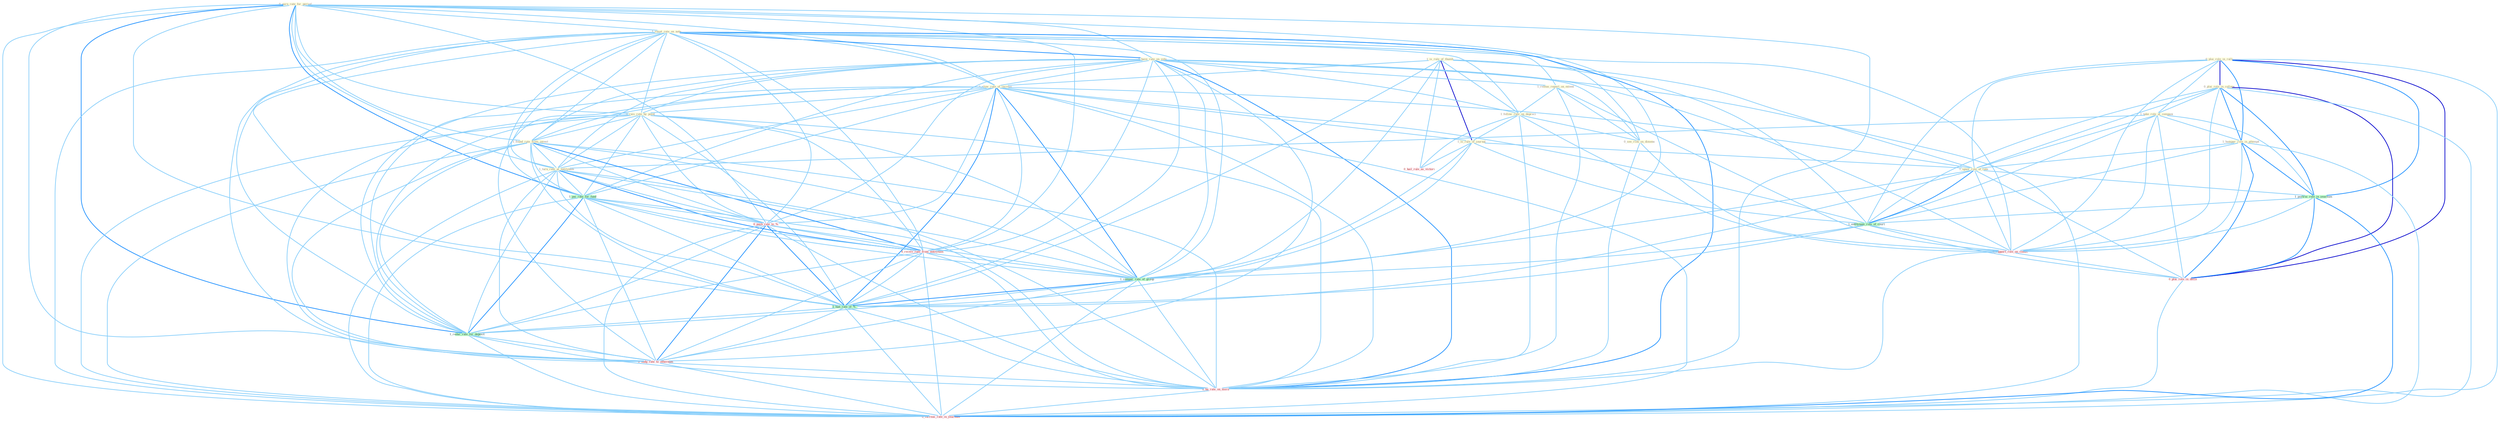 Graph G{ 
    node
    [shape=polygon,style=filled,width=.5,height=.06,color="#BDFCC9",fixedsize=true,fontsize=4,
    fontcolor="#2f4f4f"];
    {node
    [color="#ffffe0", fontcolor="#8b7d6b"] "0_plai_role_in_ralli " "0_earn_rate_for_period " "1_is_rule_of_thumb " "0_plai_role_in_collaps " "1_reset_rate_on_note " "1_have_rate_on_vote " "1_slow_rate_of_increas " "1_take_role_at_compani " "0_rais_rate_by_point " "1_releas_report_on_extent " "1_found_rate_from_invest " "1_follow_rule_on_depreci " "1_is_rule_of_journal " "1_hamper_role_in_attempt " "0_see_risk_on_dimens " "1_ignor_role_of_rate " "1_turn_rate_at_entitynam "}
{node [color="#fff0f5", fontcolor="#b22222"] "0_push_rate_to_% " "0_receiv_rate_from_entitynam " "0_support_role_on_condit " "0_hail_rule_as_victori " "0_nudg_rate_to_othernum " "0_plai_role_in_decis " "0_ha_rate_on_morn " "0_increas_rate_in_yearnum "}
edge [color="#B0E2FF"];

	"0_plai_role_in_ralli " -- "0_plai_role_in_collaps " [w="3", color="#0000cd" , len=0.6];
	"0_plai_role_in_ralli " -- "1_take_role_at_compani " [w="1", color="#87cefa" ];
	"0_plai_role_in_ralli " -- "1_hamper_role_in_attempt " [w="2", color="#1e90ff" , len=0.8];
	"0_plai_role_in_ralli " -- "1_ignor_role_of_rate " [w="1", color="#87cefa" ];
	"0_plai_role_in_ralli " -- "1_portrai_role_in_yearnum " [w="2", color="#1e90ff" , len=0.8];
	"0_plai_role_in_ralli " -- "1_entitynam_role_of_court " [w="1", color="#87cefa" ];
	"0_plai_role_in_ralli " -- "0_support_role_on_condit " [w="1", color="#87cefa" ];
	"0_plai_role_in_ralli " -- "0_plai_role_in_decis " [w="3", color="#0000cd" , len=0.6];
	"0_plai_role_in_ralli " -- "0_increas_rate_in_yearnum " [w="1", color="#87cefa" ];
	"0_earn_rate_for_period " -- "1_reset_rate_on_note " [w="1", color="#87cefa" ];
	"0_earn_rate_for_period " -- "1_have_rate_on_vote " [w="1", color="#87cefa" ];
	"0_earn_rate_for_period " -- "1_slow_rate_of_increas " [w="1", color="#87cefa" ];
	"0_earn_rate_for_period " -- "0_rais_rate_by_point " [w="1", color="#87cefa" ];
	"0_earn_rate_for_period " -- "1_found_rate_from_invest " [w="1", color="#87cefa" ];
	"0_earn_rate_for_period " -- "1_turn_rate_at_entitynam " [w="1", color="#87cefa" ];
	"0_earn_rate_for_period " -- "1_pai_rate_for_fund " [w="2", color="#1e90ff" , len=0.8];
	"0_earn_rate_for_period " -- "0_push_rate_to_% " [w="1", color="#87cefa" ];
	"0_earn_rate_for_period " -- "0_receiv_rate_from_entitynam " [w="1", color="#87cefa" ];
	"0_earn_rate_for_period " -- "1_compar_rate_of_group " [w="1", color="#87cefa" ];
	"0_earn_rate_for_period " -- "1_had_rate_of_% " [w="1", color="#87cefa" ];
	"0_earn_rate_for_period " -- "1_reduc_rate_for_deposit " [w="2", color="#1e90ff" , len=0.8];
	"0_earn_rate_for_period " -- "0_nudg_rate_to_othernum " [w="1", color="#87cefa" ];
	"0_earn_rate_for_period " -- "0_ha_rate_on_morn " [w="1", color="#87cefa" ];
	"0_earn_rate_for_period " -- "0_increas_rate_in_yearnum " [w="1", color="#87cefa" ];
	"1_is_rule_of_thumb " -- "1_slow_rate_of_increas " [w="1", color="#87cefa" ];
	"1_is_rule_of_thumb " -- "1_follow_rule_on_depreci " [w="1", color="#87cefa" ];
	"1_is_rule_of_thumb " -- "1_is_rule_of_journal " [w="3", color="#0000cd" , len=0.6];
	"1_is_rule_of_thumb " -- "1_ignor_role_of_rate " [w="1", color="#87cefa" ];
	"1_is_rule_of_thumb " -- "1_entitynam_role_of_court " [w="1", color="#87cefa" ];
	"1_is_rule_of_thumb " -- "1_compar_rate_of_group " [w="1", color="#87cefa" ];
	"1_is_rule_of_thumb " -- "1_had_rate_of_% " [w="1", color="#87cefa" ];
	"1_is_rule_of_thumb " -- "0_hail_rule_as_victori " [w="1", color="#87cefa" ];
	"0_plai_role_in_collaps " -- "1_take_role_at_compani " [w="1", color="#87cefa" ];
	"0_plai_role_in_collaps " -- "1_hamper_role_in_attempt " [w="2", color="#1e90ff" , len=0.8];
	"0_plai_role_in_collaps " -- "1_ignor_role_of_rate " [w="1", color="#87cefa" ];
	"0_plai_role_in_collaps " -- "1_portrai_role_in_yearnum " [w="2", color="#1e90ff" , len=0.8];
	"0_plai_role_in_collaps " -- "1_entitynam_role_of_court " [w="1", color="#87cefa" ];
	"0_plai_role_in_collaps " -- "0_support_role_on_condit " [w="1", color="#87cefa" ];
	"0_plai_role_in_collaps " -- "0_plai_role_in_decis " [w="3", color="#0000cd" , len=0.6];
	"0_plai_role_in_collaps " -- "0_increas_rate_in_yearnum " [w="1", color="#87cefa" ];
	"1_reset_rate_on_note " -- "1_have_rate_on_vote " [w="2", color="#1e90ff" , len=0.8];
	"1_reset_rate_on_note " -- "1_slow_rate_of_increas " [w="1", color="#87cefa" ];
	"1_reset_rate_on_note " -- "0_rais_rate_by_point " [w="1", color="#87cefa" ];
	"1_reset_rate_on_note " -- "1_releas_report_on_extent " [w="1", color="#87cefa" ];
	"1_reset_rate_on_note " -- "1_found_rate_from_invest " [w="1", color="#87cefa" ];
	"1_reset_rate_on_note " -- "1_follow_rule_on_depreci " [w="1", color="#87cefa" ];
	"1_reset_rate_on_note " -- "0_see_risk_on_dimens " [w="1", color="#87cefa" ];
	"1_reset_rate_on_note " -- "1_turn_rate_at_entitynam " [w="1", color="#87cefa" ];
	"1_reset_rate_on_note " -- "1_pai_rate_for_fund " [w="1", color="#87cefa" ];
	"1_reset_rate_on_note " -- "0_push_rate_to_% " [w="1", color="#87cefa" ];
	"1_reset_rate_on_note " -- "0_receiv_rate_from_entitynam " [w="1", color="#87cefa" ];
	"1_reset_rate_on_note " -- "1_compar_rate_of_group " [w="1", color="#87cefa" ];
	"1_reset_rate_on_note " -- "0_support_role_on_condit " [w="1", color="#87cefa" ];
	"1_reset_rate_on_note " -- "1_had_rate_of_% " [w="1", color="#87cefa" ];
	"1_reset_rate_on_note " -- "1_reduc_rate_for_deposit " [w="1", color="#87cefa" ];
	"1_reset_rate_on_note " -- "0_nudg_rate_to_othernum " [w="1", color="#87cefa" ];
	"1_reset_rate_on_note " -- "0_ha_rate_on_morn " [w="2", color="#1e90ff" , len=0.8];
	"1_reset_rate_on_note " -- "0_increas_rate_in_yearnum " [w="1", color="#87cefa" ];
	"1_have_rate_on_vote " -- "1_slow_rate_of_increas " [w="1", color="#87cefa" ];
	"1_have_rate_on_vote " -- "0_rais_rate_by_point " [w="1", color="#87cefa" ];
	"1_have_rate_on_vote " -- "1_releas_report_on_extent " [w="1", color="#87cefa" ];
	"1_have_rate_on_vote " -- "1_found_rate_from_invest " [w="1", color="#87cefa" ];
	"1_have_rate_on_vote " -- "1_follow_rule_on_depreci " [w="1", color="#87cefa" ];
	"1_have_rate_on_vote " -- "0_see_risk_on_dimens " [w="1", color="#87cefa" ];
	"1_have_rate_on_vote " -- "1_turn_rate_at_entitynam " [w="1", color="#87cefa" ];
	"1_have_rate_on_vote " -- "1_pai_rate_for_fund " [w="1", color="#87cefa" ];
	"1_have_rate_on_vote " -- "0_push_rate_to_% " [w="1", color="#87cefa" ];
	"1_have_rate_on_vote " -- "0_receiv_rate_from_entitynam " [w="1", color="#87cefa" ];
	"1_have_rate_on_vote " -- "1_compar_rate_of_group " [w="1", color="#87cefa" ];
	"1_have_rate_on_vote " -- "0_support_role_on_condit " [w="1", color="#87cefa" ];
	"1_have_rate_on_vote " -- "1_had_rate_of_% " [w="1", color="#87cefa" ];
	"1_have_rate_on_vote " -- "1_reduc_rate_for_deposit " [w="1", color="#87cefa" ];
	"1_have_rate_on_vote " -- "0_nudg_rate_to_othernum " [w="1", color="#87cefa" ];
	"1_have_rate_on_vote " -- "0_ha_rate_on_morn " [w="2", color="#1e90ff" , len=0.8];
	"1_have_rate_on_vote " -- "0_increas_rate_in_yearnum " [w="1", color="#87cefa" ];
	"1_slow_rate_of_increas " -- "0_rais_rate_by_point " [w="1", color="#87cefa" ];
	"1_slow_rate_of_increas " -- "1_found_rate_from_invest " [w="1", color="#87cefa" ];
	"1_slow_rate_of_increas " -- "1_is_rule_of_journal " [w="1", color="#87cefa" ];
	"1_slow_rate_of_increas " -- "1_ignor_role_of_rate " [w="1", color="#87cefa" ];
	"1_slow_rate_of_increas " -- "1_turn_rate_at_entitynam " [w="1", color="#87cefa" ];
	"1_slow_rate_of_increas " -- "1_pai_rate_for_fund " [w="1", color="#87cefa" ];
	"1_slow_rate_of_increas " -- "0_push_rate_to_% " [w="1", color="#87cefa" ];
	"1_slow_rate_of_increas " -- "1_entitynam_role_of_court " [w="1", color="#87cefa" ];
	"1_slow_rate_of_increas " -- "0_receiv_rate_from_entitynam " [w="1", color="#87cefa" ];
	"1_slow_rate_of_increas " -- "1_compar_rate_of_group " [w="2", color="#1e90ff" , len=0.8];
	"1_slow_rate_of_increas " -- "1_had_rate_of_% " [w="2", color="#1e90ff" , len=0.8];
	"1_slow_rate_of_increas " -- "1_reduc_rate_for_deposit " [w="1", color="#87cefa" ];
	"1_slow_rate_of_increas " -- "0_nudg_rate_to_othernum " [w="1", color="#87cefa" ];
	"1_slow_rate_of_increas " -- "0_ha_rate_on_morn " [w="1", color="#87cefa" ];
	"1_slow_rate_of_increas " -- "0_increas_rate_in_yearnum " [w="1", color="#87cefa" ];
	"1_take_role_at_compani " -- "1_hamper_role_in_attempt " [w="1", color="#87cefa" ];
	"1_take_role_at_compani " -- "1_ignor_role_of_rate " [w="1", color="#87cefa" ];
	"1_take_role_at_compani " -- "1_turn_rate_at_entitynam " [w="1", color="#87cefa" ];
	"1_take_role_at_compani " -- "1_portrai_role_in_yearnum " [w="1", color="#87cefa" ];
	"1_take_role_at_compani " -- "1_entitynam_role_of_court " [w="1", color="#87cefa" ];
	"1_take_role_at_compani " -- "0_support_role_on_condit " [w="1", color="#87cefa" ];
	"1_take_role_at_compani " -- "0_plai_role_in_decis " [w="1", color="#87cefa" ];
	"0_rais_rate_by_point " -- "1_found_rate_from_invest " [w="1", color="#87cefa" ];
	"0_rais_rate_by_point " -- "1_turn_rate_at_entitynam " [w="1", color="#87cefa" ];
	"0_rais_rate_by_point " -- "1_pai_rate_for_fund " [w="1", color="#87cefa" ];
	"0_rais_rate_by_point " -- "0_push_rate_to_% " [w="1", color="#87cefa" ];
	"0_rais_rate_by_point " -- "0_receiv_rate_from_entitynam " [w="1", color="#87cefa" ];
	"0_rais_rate_by_point " -- "1_compar_rate_of_group " [w="1", color="#87cefa" ];
	"0_rais_rate_by_point " -- "1_had_rate_of_% " [w="1", color="#87cefa" ];
	"0_rais_rate_by_point " -- "1_reduc_rate_for_deposit " [w="1", color="#87cefa" ];
	"0_rais_rate_by_point " -- "0_nudg_rate_to_othernum " [w="1", color="#87cefa" ];
	"0_rais_rate_by_point " -- "0_ha_rate_on_morn " [w="1", color="#87cefa" ];
	"0_rais_rate_by_point " -- "0_increas_rate_in_yearnum " [w="1", color="#87cefa" ];
	"1_releas_report_on_extent " -- "1_follow_rule_on_depreci " [w="1", color="#87cefa" ];
	"1_releas_report_on_extent " -- "0_see_risk_on_dimens " [w="1", color="#87cefa" ];
	"1_releas_report_on_extent " -- "0_support_role_on_condit " [w="1", color="#87cefa" ];
	"1_releas_report_on_extent " -- "0_ha_rate_on_morn " [w="1", color="#87cefa" ];
	"1_found_rate_from_invest " -- "1_turn_rate_at_entitynam " [w="1", color="#87cefa" ];
	"1_found_rate_from_invest " -- "1_pai_rate_for_fund " [w="1", color="#87cefa" ];
	"1_found_rate_from_invest " -- "0_push_rate_to_% " [w="1", color="#87cefa" ];
	"1_found_rate_from_invest " -- "0_receiv_rate_from_entitynam " [w="2", color="#1e90ff" , len=0.8];
	"1_found_rate_from_invest " -- "1_compar_rate_of_group " [w="1", color="#87cefa" ];
	"1_found_rate_from_invest " -- "1_had_rate_of_% " [w="1", color="#87cefa" ];
	"1_found_rate_from_invest " -- "1_reduc_rate_for_deposit " [w="1", color="#87cefa" ];
	"1_found_rate_from_invest " -- "0_nudg_rate_to_othernum " [w="1", color="#87cefa" ];
	"1_found_rate_from_invest " -- "0_ha_rate_on_morn " [w="1", color="#87cefa" ];
	"1_found_rate_from_invest " -- "0_increas_rate_in_yearnum " [w="1", color="#87cefa" ];
	"1_follow_rule_on_depreci " -- "1_is_rule_of_journal " [w="1", color="#87cefa" ];
	"1_follow_rule_on_depreci " -- "0_see_risk_on_dimens " [w="1", color="#87cefa" ];
	"1_follow_rule_on_depreci " -- "0_support_role_on_condit " [w="1", color="#87cefa" ];
	"1_follow_rule_on_depreci " -- "0_hail_rule_as_victori " [w="1", color="#87cefa" ];
	"1_follow_rule_on_depreci " -- "0_ha_rate_on_morn " [w="1", color="#87cefa" ];
	"1_is_rule_of_journal " -- "1_ignor_role_of_rate " [w="1", color="#87cefa" ];
	"1_is_rule_of_journal " -- "1_entitynam_role_of_court " [w="1", color="#87cefa" ];
	"1_is_rule_of_journal " -- "1_compar_rate_of_group " [w="1", color="#87cefa" ];
	"1_is_rule_of_journal " -- "1_had_rate_of_% " [w="1", color="#87cefa" ];
	"1_is_rule_of_journal " -- "0_hail_rule_as_victori " [w="1", color="#87cefa" ];
	"1_hamper_role_in_attempt " -- "1_ignor_role_of_rate " [w="1", color="#87cefa" ];
	"1_hamper_role_in_attempt " -- "1_portrai_role_in_yearnum " [w="2", color="#1e90ff" , len=0.8];
	"1_hamper_role_in_attempt " -- "1_entitynam_role_of_court " [w="1", color="#87cefa" ];
	"1_hamper_role_in_attempt " -- "0_support_role_on_condit " [w="1", color="#87cefa" ];
	"1_hamper_role_in_attempt " -- "0_plai_role_in_decis " [w="2", color="#1e90ff" , len=0.8];
	"1_hamper_role_in_attempt " -- "0_increas_rate_in_yearnum " [w="1", color="#87cefa" ];
	"0_see_risk_on_dimens " -- "0_support_role_on_condit " [w="1", color="#87cefa" ];
	"0_see_risk_on_dimens " -- "0_ha_rate_on_morn " [w="1", color="#87cefa" ];
	"1_ignor_role_of_rate " -- "1_portrai_role_in_yearnum " [w="1", color="#87cefa" ];
	"1_ignor_role_of_rate " -- "1_entitynam_role_of_court " [w="2", color="#1e90ff" , len=0.8];
	"1_ignor_role_of_rate " -- "1_compar_rate_of_group " [w="1", color="#87cefa" ];
	"1_ignor_role_of_rate " -- "0_support_role_on_condit " [w="1", color="#87cefa" ];
	"1_ignor_role_of_rate " -- "1_had_rate_of_% " [w="1", color="#87cefa" ];
	"1_ignor_role_of_rate " -- "0_plai_role_in_decis " [w="1", color="#87cefa" ];
	"1_turn_rate_at_entitynam " -- "1_pai_rate_for_fund " [w="1", color="#87cefa" ];
	"1_turn_rate_at_entitynam " -- "0_push_rate_to_% " [w="1", color="#87cefa" ];
	"1_turn_rate_at_entitynam " -- "0_receiv_rate_from_entitynam " [w="2", color="#1e90ff" , len=0.8];
	"1_turn_rate_at_entitynam " -- "1_compar_rate_of_group " [w="1", color="#87cefa" ];
	"1_turn_rate_at_entitynam " -- "1_had_rate_of_% " [w="1", color="#87cefa" ];
	"1_turn_rate_at_entitynam " -- "1_reduc_rate_for_deposit " [w="1", color="#87cefa" ];
	"1_turn_rate_at_entitynam " -- "0_nudg_rate_to_othernum " [w="1", color="#87cefa" ];
	"1_turn_rate_at_entitynam " -- "0_ha_rate_on_morn " [w="1", color="#87cefa" ];
	"1_turn_rate_at_entitynam " -- "0_increas_rate_in_yearnum " [w="1", color="#87cefa" ];
	"1_portrai_role_in_yearnum " -- "1_entitynam_role_of_court " [w="1", color="#87cefa" ];
	"1_portrai_role_in_yearnum " -- "0_support_role_on_condit " [w="1", color="#87cefa" ];
	"1_portrai_role_in_yearnum " -- "0_plai_role_in_decis " [w="2", color="#1e90ff" , len=0.8];
	"1_portrai_role_in_yearnum " -- "0_increas_rate_in_yearnum " [w="2", color="#1e90ff" , len=0.8];
	"1_pai_rate_for_fund " -- "0_push_rate_to_% " [w="1", color="#87cefa" ];
	"1_pai_rate_for_fund " -- "0_receiv_rate_from_entitynam " [w="1", color="#87cefa" ];
	"1_pai_rate_for_fund " -- "1_compar_rate_of_group " [w="1", color="#87cefa" ];
	"1_pai_rate_for_fund " -- "1_had_rate_of_% " [w="1", color="#87cefa" ];
	"1_pai_rate_for_fund " -- "1_reduc_rate_for_deposit " [w="2", color="#1e90ff" , len=0.8];
	"1_pai_rate_for_fund " -- "0_nudg_rate_to_othernum " [w="1", color="#87cefa" ];
	"1_pai_rate_for_fund " -- "0_ha_rate_on_morn " [w="1", color="#87cefa" ];
	"1_pai_rate_for_fund " -- "0_increas_rate_in_yearnum " [w="1", color="#87cefa" ];
	"0_push_rate_to_% " -- "0_receiv_rate_from_entitynam " [w="1", color="#87cefa" ];
	"0_push_rate_to_% " -- "1_compar_rate_of_group " [w="1", color="#87cefa" ];
	"0_push_rate_to_% " -- "1_had_rate_of_% " [w="2", color="#1e90ff" , len=0.8];
	"0_push_rate_to_% " -- "1_reduc_rate_for_deposit " [w="1", color="#87cefa" ];
	"0_push_rate_to_% " -- "0_nudg_rate_to_othernum " [w="2", color="#1e90ff" , len=0.8];
	"0_push_rate_to_% " -- "0_ha_rate_on_morn " [w="1", color="#87cefa" ];
	"0_push_rate_to_% " -- "0_increas_rate_in_yearnum " [w="1", color="#87cefa" ];
	"1_entitynam_role_of_court " -- "1_compar_rate_of_group " [w="1", color="#87cefa" ];
	"1_entitynam_role_of_court " -- "0_support_role_on_condit " [w="1", color="#87cefa" ];
	"1_entitynam_role_of_court " -- "1_had_rate_of_% " [w="1", color="#87cefa" ];
	"1_entitynam_role_of_court " -- "0_plai_role_in_decis " [w="1", color="#87cefa" ];
	"0_receiv_rate_from_entitynam " -- "1_compar_rate_of_group " [w="1", color="#87cefa" ];
	"0_receiv_rate_from_entitynam " -- "1_had_rate_of_% " [w="1", color="#87cefa" ];
	"0_receiv_rate_from_entitynam " -- "1_reduc_rate_for_deposit " [w="1", color="#87cefa" ];
	"0_receiv_rate_from_entitynam " -- "0_nudg_rate_to_othernum " [w="1", color="#87cefa" ];
	"0_receiv_rate_from_entitynam " -- "0_ha_rate_on_morn " [w="1", color="#87cefa" ];
	"0_receiv_rate_from_entitynam " -- "0_increas_rate_in_yearnum " [w="1", color="#87cefa" ];
	"1_compar_rate_of_group " -- "1_had_rate_of_% " [w="2", color="#1e90ff" , len=0.8];
	"1_compar_rate_of_group " -- "1_reduc_rate_for_deposit " [w="1", color="#87cefa" ];
	"1_compar_rate_of_group " -- "0_nudg_rate_to_othernum " [w="1", color="#87cefa" ];
	"1_compar_rate_of_group " -- "0_ha_rate_on_morn " [w="1", color="#87cefa" ];
	"1_compar_rate_of_group " -- "0_increas_rate_in_yearnum " [w="1", color="#87cefa" ];
	"0_support_role_on_condit " -- "0_plai_role_in_decis " [w="1", color="#87cefa" ];
	"0_support_role_on_condit " -- "0_ha_rate_on_morn " [w="1", color="#87cefa" ];
	"1_had_rate_of_% " -- "1_reduc_rate_for_deposit " [w="1", color="#87cefa" ];
	"1_had_rate_of_% " -- "0_nudg_rate_to_othernum " [w="1", color="#87cefa" ];
	"1_had_rate_of_% " -- "0_ha_rate_on_morn " [w="1", color="#87cefa" ];
	"1_had_rate_of_% " -- "0_increas_rate_in_yearnum " [w="1", color="#87cefa" ];
	"1_reduc_rate_for_deposit " -- "0_nudg_rate_to_othernum " [w="1", color="#87cefa" ];
	"1_reduc_rate_for_deposit " -- "0_ha_rate_on_morn " [w="1", color="#87cefa" ];
	"1_reduc_rate_for_deposit " -- "0_increas_rate_in_yearnum " [w="1", color="#87cefa" ];
	"0_nudg_rate_to_othernum " -- "0_ha_rate_on_morn " [w="1", color="#87cefa" ];
	"0_nudg_rate_to_othernum " -- "0_increas_rate_in_yearnum " [w="1", color="#87cefa" ];
	"0_plai_role_in_decis " -- "0_increas_rate_in_yearnum " [w="1", color="#87cefa" ];
	"0_ha_rate_on_morn " -- "0_increas_rate_in_yearnum " [w="1", color="#87cefa" ];
}